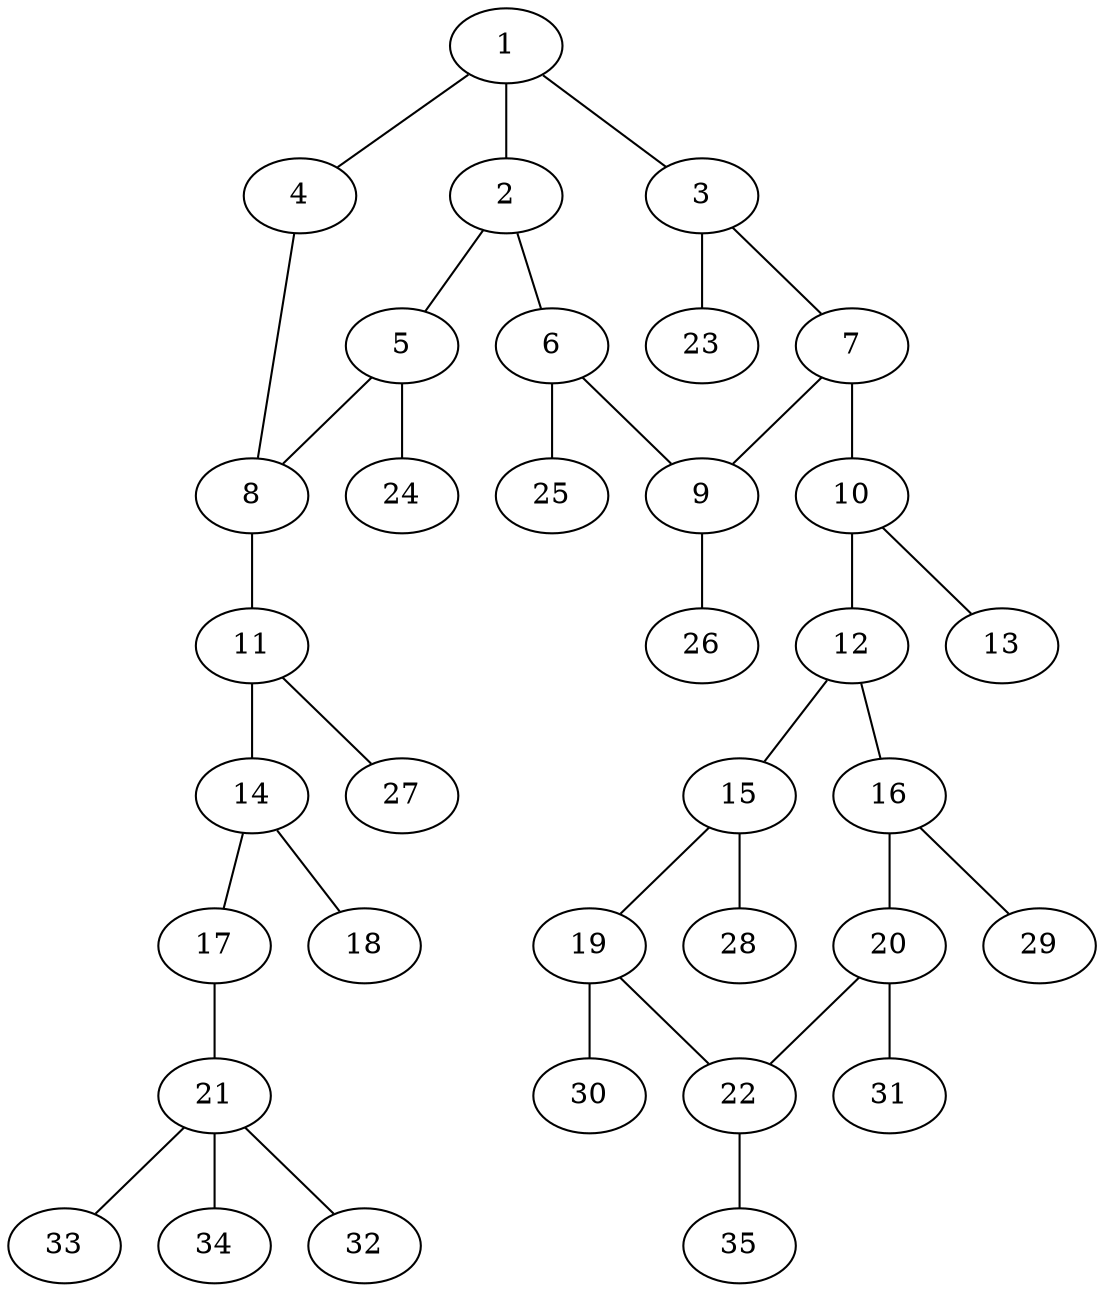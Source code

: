 graph molecule_1139 {
	1	 [chem=C];
	2	 [chem=C];
	1 -- 2	 [valence=2];
	3	 [chem=C];
	1 -- 3	 [valence=1];
	4	 [chem=N];
	1 -- 4	 [valence=1];
	5	 [chem=N];
	2 -- 5	 [valence=1];
	6	 [chem=C];
	2 -- 6	 [valence=1];
	7	 [chem=C];
	3 -- 7	 [valence=2];
	23	 [chem=H];
	3 -- 23	 [valence=1];
	8	 [chem=C];
	4 -- 8	 [valence=2];
	5 -- 8	 [valence=1];
	24	 [chem=H];
	5 -- 24	 [valence=1];
	9	 [chem=C];
	6 -- 9	 [valence=2];
	25	 [chem=H];
	6 -- 25	 [valence=1];
	7 -- 9	 [valence=1];
	10	 [chem=C];
	7 -- 10	 [valence=1];
	11	 [chem=N];
	8 -- 11	 [valence=1];
	26	 [chem=H];
	9 -- 26	 [valence=1];
	12	 [chem=C];
	10 -- 12	 [valence=1];
	13	 [chem=O];
	10 -- 13	 [valence=2];
	14	 [chem=C];
	11 -- 14	 [valence=1];
	27	 [chem=H];
	11 -- 27	 [valence=1];
	15	 [chem=C];
	12 -- 15	 [valence=2];
	16	 [chem=C];
	12 -- 16	 [valence=1];
	17	 [chem=O];
	14 -- 17	 [valence=1];
	18	 [chem=O];
	14 -- 18	 [valence=2];
	19	 [chem=C];
	15 -- 19	 [valence=1];
	28	 [chem=H];
	15 -- 28	 [valence=1];
	20	 [chem=C];
	16 -- 20	 [valence=2];
	29	 [chem=H];
	16 -- 29	 [valence=1];
	21	 [chem=C];
	17 -- 21	 [valence=1];
	22	 [chem=C];
	19 -- 22	 [valence=2];
	30	 [chem=H];
	19 -- 30	 [valence=1];
	20 -- 22	 [valence=1];
	31	 [chem=H];
	20 -- 31	 [valence=1];
	32	 [chem=H];
	21 -- 32	 [valence=1];
	33	 [chem=H];
	21 -- 33	 [valence=1];
	34	 [chem=H];
	21 -- 34	 [valence=1];
	35	 [chem=H];
	22 -- 35	 [valence=1];
}

